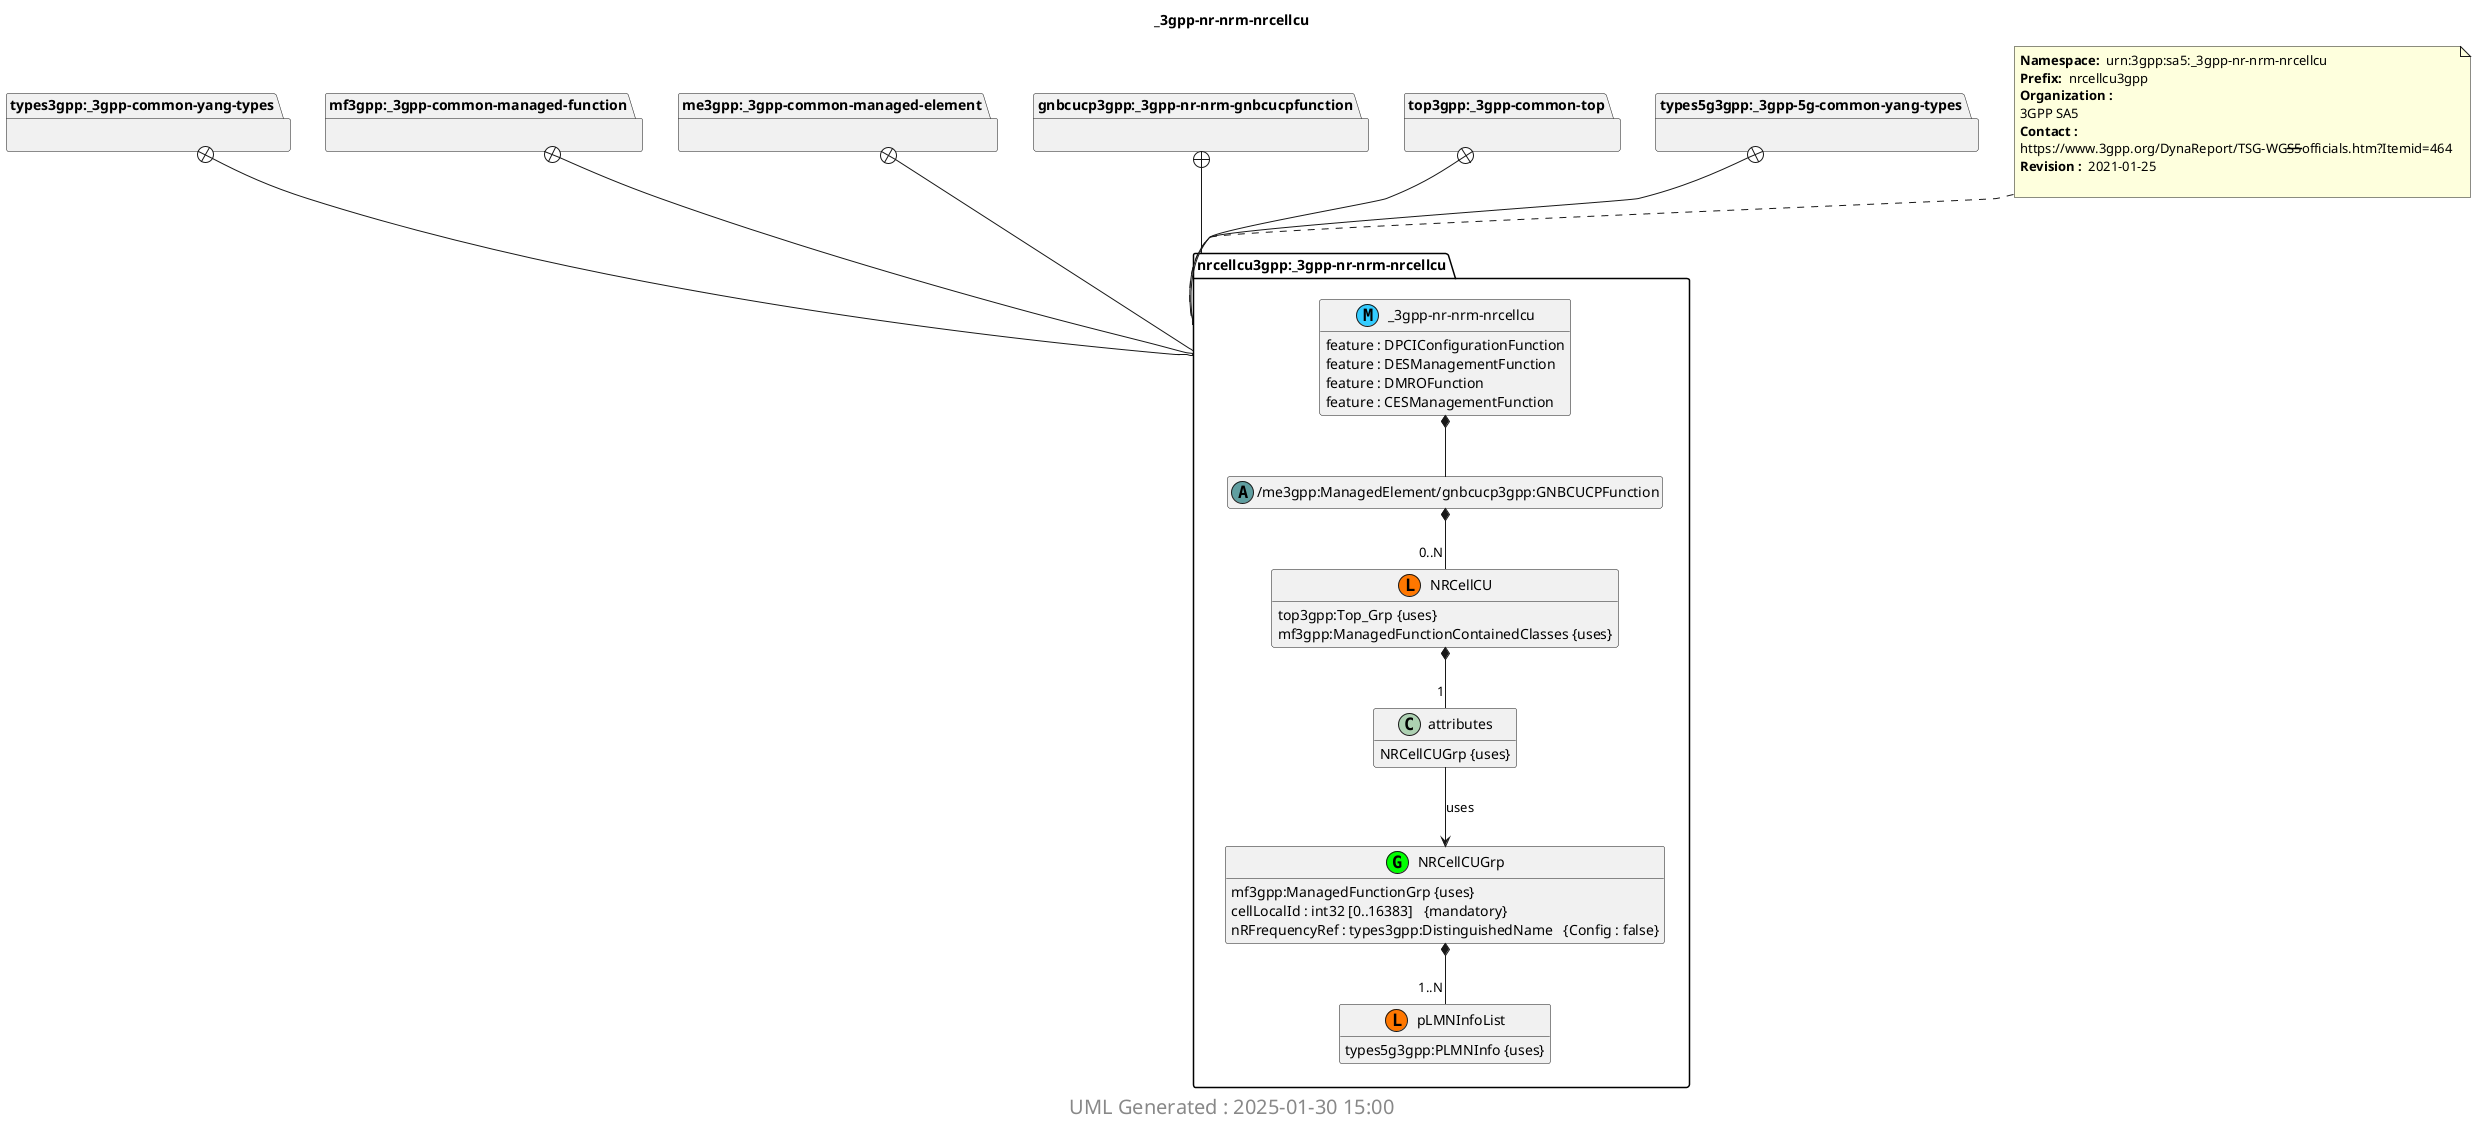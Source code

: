 'Download plantuml from http://plantuml.sourceforge.net/ 
'Generate png with java -jar plantuml.jar <file> 
'Output in img/<module>.png 
'If Java spits out memory error increase heap size with java -Xmx1024m  -jar plantuml.jar <file> 
@startuml img/_3gpp-nr-nrm-nrcellcu.png 
hide empty fields 
hide empty methods 
hide <<case>> circle
hide <<augment>> circle
hide <<choice>> circle
hide <<leafref>> stereotype
hide <<leafref>> circle
hide stereotypes 
page 1x1 
Title _3gpp-nr-nrm-nrcellcu 
package "types3gpp:_3gpp-common-yang-types" as types3gpp__3gpp_common_yang_types { 
} 
package "mf3gpp:_3gpp-common-managed-function" as mf3gpp__3gpp_common_managed_function { 
} 
package "me3gpp:_3gpp-common-managed-element" as me3gpp__3gpp_common_managed_element { 
} 
package "gnbcucp3gpp:_3gpp-nr-nrm-gnbcucpfunction" as gnbcucp3gpp__3gpp_nr_nrm_gnbcucpfunction { 
} 
package "top3gpp:_3gpp-common-top" as top3gpp__3gpp_common_top { 
} 
package "types5g3gpp:_3gpp-5g-common-yang-types" as types5g3gpp__3gpp_5g_common_yang_types { 
} 
package "nrcellcu3gpp:_3gpp-nr-nrm-nrcellcu" as nrcellcu3gpp__3gpp_nr_nrm_nrcellcu { 
} 
note top of nrcellcu3gpp__3gpp_nr_nrm_nrcellcu : <b>Namespace: </b> urn:3gpp:sa5:_3gpp-nr-nrm-nrcellcu \n<b>Prefix: </b> nrcellcu3gpp \n<b>Organization : </b>\n3GPP SA5 \n<b>Contact : </b>\nhttps://www.3gpp.org/DynaReport/TSG-WG--S5--officials.htm?Itemid=464 \n<b>Revision : </b> 2021-01-25 \n
package "nrcellcu3gpp:_3gpp-nr-nrm-nrcellcu" as nrcellcu3gpp__3gpp_nr_nrm_nrcellcu { 
class "_3gpp-nr-nrm-nrcellcu" as _3gpp_nr_nrm_nrcellcu << (M, #33CCFF) module>> 
_3gpp_nr_nrm_nrcellcu : feature : DPCIConfigurationFunction 
_3gpp_nr_nrm_nrcellcu : feature : DESManagementFunction 
_3gpp_nr_nrm_nrcellcu : feature : DMROFunction 
_3gpp_nr_nrm_nrcellcu : feature : CESManagementFunction 
class "NRCellCUGrp" as _3gpp_nr_nrm_nrcellcu_I_NRCellCUGrp_grouping <<(G,Lime) grouping>> 
_3gpp_nr_nrm_nrcellcu_I_NRCellCUGrp_grouping : mf3gpp:ManagedFunctionGrp {uses} 
_3gpp_nr_nrm_nrcellcu_I_NRCellCUGrp_grouping : cellLocalId : int32 [0..16383]   {mandatory}
class "pLMNInfoList" as _3gpp_nr_nrm_nrcellcu_I_NRCellCUGrp_I_pLMNInfoList << (L, #FF7700) list>> 
_3gpp_nr_nrm_nrcellcu_I_NRCellCUGrp_grouping *-- "1..N" _3gpp_nr_nrm_nrcellcu_I_NRCellCUGrp_I_pLMNInfoList 
_3gpp_nr_nrm_nrcellcu_I_NRCellCUGrp_I_pLMNInfoList : types5g3gpp:PLMNInfo {uses} 
_3gpp_nr_nrm_nrcellcu_I_NRCellCUGrp_grouping : nRFrequencyRef : types3gpp:DistinguishedName   {Config : false}
class "/me3gpp:ManagedElement/gnbcucp3gpp:GNBCUCPFunction" as me3gpp_ManagedElement_gnbcucp3gpp_GNBCUCPFunction << (A,CadetBlue) augment>>
_3gpp_nr_nrm_nrcellcu *--  me3gpp_ManagedElement_gnbcucp3gpp_GNBCUCPFunction 
class "NRCellCU" as _3gpp_common_managed_element_I_ManagedElement_I_GNBCUCPFunction_I_NRCellCU << (L, #FF7700) list>> 
me3gpp_ManagedElement_gnbcucp3gpp_GNBCUCPFunction *-- "0..N" _3gpp_common_managed_element_I_ManagedElement_I_GNBCUCPFunction_I_NRCellCU 
_3gpp_common_managed_element_I_ManagedElement_I_GNBCUCPFunction_I_NRCellCU : top3gpp:Top_Grp {uses} 
class "attributes" as  _3gpp_common_managed_element_I_ManagedElement_I_GNBCUCPFunction_I_NRCellCU_I_attributes <<container>> 
_3gpp_common_managed_element_I_ManagedElement_I_GNBCUCPFunction_I_NRCellCU *-- "1" _3gpp_common_managed_element_I_ManagedElement_I_GNBCUCPFunction_I_NRCellCU_I_attributes 
_3gpp_common_managed_element_I_ManagedElement_I_GNBCUCPFunction_I_NRCellCU_I_attributes : NRCellCUGrp {uses} 
_3gpp_common_managed_element_I_ManagedElement_I_GNBCUCPFunction_I_NRCellCU : mf3gpp:ManagedFunctionContainedClasses {uses} 
} 

types3gpp__3gpp_common_yang_types +-- nrcellcu3gpp__3gpp_nr_nrm_nrcellcu
mf3gpp__3gpp_common_managed_function +-- nrcellcu3gpp__3gpp_nr_nrm_nrcellcu
me3gpp__3gpp_common_managed_element +-- nrcellcu3gpp__3gpp_nr_nrm_nrcellcu
gnbcucp3gpp__3gpp_nr_nrm_gnbcucpfunction +-- nrcellcu3gpp__3gpp_nr_nrm_nrcellcu
top3gpp__3gpp_common_top +-- nrcellcu3gpp__3gpp_nr_nrm_nrcellcu
types5g3gpp__3gpp_5g_common_yang_types +-- nrcellcu3gpp__3gpp_nr_nrm_nrcellcu
_3gpp_common_managed_element_I_ManagedElement_I_GNBCUCPFunction_I_NRCellCU_I_attributes --> _3gpp_nr_nrm_nrcellcu_I_NRCellCUGrp_grouping : uses 
center footer
 <size:20> UML Generated : 2025-01-30 15:00 </size>
 endfooter 
@enduml 
